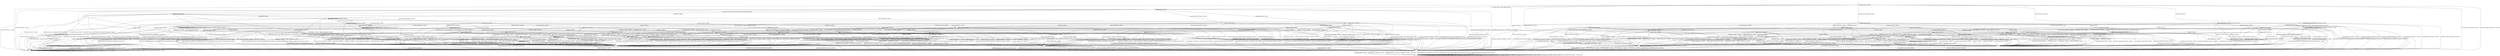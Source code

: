 digraph h15 {
s0 [label="s0"];
s1 [label="s1"];
s2 [label="s2"];
s6 [label="s6"];
s8 [label="s8"];
s11 [label="s11"];
s12 [label="s12"];
s13 [label="s13"];
s3 [label="s3"];
s4 [label="s4"];
s7 [label="s7"];
s9 [label="s9"];
s10 [label="s10"];
s14 [label="s14"];
s15 [label="s15"];
s16 [label="s16"];
s22 [label="s22"];
s24 [label="s24"];
s40 [label="s40"];
s42 [label="s42"];
s48 [label="s48"];
s49 [label="s49"];
s5 [label="s5"];
s17 [label="s17"];
s18 [label="s18"];
s19 [label="s19"];
s23 [label="s23"];
s25 [label="s25"];
s27 [label="s27"];
s28 [label="s28"];
s29 [label="s29"];
s33 [label="s33"];
s41 [label="s41"];
s43 [label="s43"];
s44 [label="s44"];
s45 [label="s45"];
s46 [label="s46"];
s50 [label="s50"];
s52 [label="s52"];
s56 [label="s56"];
s20 [label="s20"];
s26 [label="s26"];
s30 [label="s30"];
s31 [label="s31"];
s32 [label="s32"];
s34 [label="s34"];
s37 [label="s37"];
s47 [label="s47"];
s53 [label="s53"];
s57 [label="s57"];
s58 [label="s58"];
s59 [label="s59"];
s60 [label="s60"];
s21 [label="s21"];
s35 [label="s35"];
s36 [label="s36"];
s38 [label="s38"];
s51 [label="s51"];
s54 [label="s54"];
s55 [label="s55"];
s61 [label="s61"];
s62 [label="s62"];
s39 [label="s39"];
s63 [label="s63"];
s0 -> s1 [label="RSA_CLIENT_HELLO / HELLO_VERIFY_REQUEST"];
s0 -> s2 [label="RSA_CLIENT_KEY_EXCHANGE / TIMEOUT"];
s0 -> s8 [label="CHANGE_CIPHER_SPEC / TIMEOUT"];
s0 -> s11 [label="FINISHED / TIMEOUT"];
s0 -> s0 [label="APPLICATION / TIMEOUT"];
s0 -> s12 [label="CERTIFICATE / TIMEOUT"];
s0 -> s13 [label="EMPTY_CERTIFICATE / TIMEOUT"];
s0 -> s11 [label="CERTIFICATE_VERIFY / TIMEOUT"];
s0 -> s6 [label="Alert(WARNING,CLOSE_NOTIFY) / TIMEOUT"];
s0 -> s6 [label="Alert(FATAL,UNEXPECTED_MESSAGE) / TIMEOUT"];
s1 -> s3 [label="RSA_CLIENT_HELLO / SERVER_HELLO,CERTIFICATE,SERVER_HELLO_DONE"];
s1 -> s4 [label="RSA_CLIENT_KEY_EXCHANGE / TIMEOUT"];
s1 -> s8 [label="CHANGE_CIPHER_SPEC / TIMEOUT"];
s1 -> s10 [label="FINISHED / TIMEOUT"];
s1 -> s1 [label="APPLICATION / TIMEOUT"];
s1 -> s14 [label="CERTIFICATE / TIMEOUT"];
s1 -> s15 [label="EMPTY_CERTIFICATE / TIMEOUT"];
s1 -> s10 [label="CERTIFICATE_VERIFY / TIMEOUT"];
s1 -> s6 [label="Alert(WARNING,CLOSE_NOTIFY) / Alert(WARNING,CLOSE_NOTIFY)"];
s1 -> s6 [label="Alert(FATAL,UNEXPECTED_MESSAGE) / TIMEOUT"];
s2 -> s40 [label="RSA_CLIENT_HELLO / TIMEOUT"];
s2 -> s11 [label="RSA_CLIENT_KEY_EXCHANGE / TIMEOUT"];
s2 -> s9 [label="CHANGE_CIPHER_SPEC / TIMEOUT"];
s2 -> s48 [label="FINISHED / TIMEOUT"];
s2 -> s2 [label="APPLICATION / TIMEOUT"];
s2 -> s42 [label="CERTIFICATE / TIMEOUT"];
s2 -> s42 [label="EMPTY_CERTIFICATE / TIMEOUT"];
s2 -> s22 [label="CERTIFICATE_VERIFY / TIMEOUT"];
s2 -> s6 [label="Alert(WARNING,CLOSE_NOTIFY) / TIMEOUT"];
s2 -> s6 [label="Alert(FATAL,UNEXPECTED_MESSAGE) / TIMEOUT"];
s6 -> s7 [label="RSA_CLIENT_HELLO / TIMEOUT"];
s6 -> s7 [label="RSA_CLIENT_KEY_EXCHANGE / TIMEOUT"];
s6 -> s7 [label="CHANGE_CIPHER_SPEC / TIMEOUT"];
s6 -> s7 [label="FINISHED / TIMEOUT"];
s6 -> s7 [label="APPLICATION / TIMEOUT"];
s6 -> s7 [label="CERTIFICATE / TIMEOUT"];
s6 -> s7 [label="EMPTY_CERTIFICATE / TIMEOUT"];
s6 -> s7 [label="CERTIFICATE_VERIFY / TIMEOUT"];
s6 -> s7 [label="Alert(WARNING,CLOSE_NOTIFY) / TIMEOUT"];
s6 -> s7 [label="Alert(FATAL,UNEXPECTED_MESSAGE) / TIMEOUT"];
s8 -> s8 [label="RSA_CLIENT_HELLO / TIMEOUT"];
s8 -> s8 [label="RSA_CLIENT_KEY_EXCHANGE / TIMEOUT"];
s8 -> s8 [label="CHANGE_CIPHER_SPEC / TIMEOUT"];
s8 -> s8 [label="FINISHED / TIMEOUT"];
s8 -> s8 [label="APPLICATION / TIMEOUT"];
s8 -> s8 [label="CERTIFICATE / TIMEOUT"];
s8 -> s8 [label="EMPTY_CERTIFICATE / TIMEOUT"];
s8 -> s8 [label="CERTIFICATE_VERIFY / TIMEOUT"];
s8 -> s8 [label="Alert(WARNING,CLOSE_NOTIFY) / TIMEOUT"];
s8 -> s8 [label="Alert(FATAL,UNEXPECTED_MESSAGE) / TIMEOUT"];
s11 -> s11 [label="RSA_CLIENT_HELLO / TIMEOUT"];
s11 -> s11 [label="RSA_CLIENT_KEY_EXCHANGE / TIMEOUT"];
s11 -> s8 [label="CHANGE_CIPHER_SPEC / TIMEOUT"];
s11 -> s11 [label="FINISHED / TIMEOUT"];
s11 -> s11 [label="APPLICATION / TIMEOUT"];
s11 -> s11 [label="CERTIFICATE / TIMEOUT"];
s11 -> s11 [label="EMPTY_CERTIFICATE / TIMEOUT"];
s11 -> s11 [label="CERTIFICATE_VERIFY / TIMEOUT"];
s11 -> s6 [label="Alert(WARNING,CLOSE_NOTIFY) / TIMEOUT"];
s11 -> s6 [label="Alert(FATAL,UNEXPECTED_MESSAGE) / TIMEOUT"];
s12 -> s12 [label="RSA_CLIENT_HELLO / TIMEOUT"];
s12 -> s24 [label="RSA_CLIENT_KEY_EXCHANGE / TIMEOUT"];
s12 -> s8 [label="CHANGE_CIPHER_SPEC / TIMEOUT"];
s12 -> s24 [label="FINISHED / TIMEOUT"];
s12 -> s12 [label="APPLICATION / TIMEOUT"];
s12 -> s11 [label="CERTIFICATE / TIMEOUT"];
s12 -> s11 [label="EMPTY_CERTIFICATE / TIMEOUT"];
s12 -> s16 [label="CERTIFICATE_VERIFY / TIMEOUT"];
s12 -> s6 [label="Alert(WARNING,CLOSE_NOTIFY) / TIMEOUT"];
s12 -> s6 [label="Alert(FATAL,UNEXPECTED_MESSAGE) / TIMEOUT"];
s13 -> s13 [label="RSA_CLIENT_HELLO / TIMEOUT"];
s13 -> s42 [label="RSA_CLIENT_KEY_EXCHANGE / TIMEOUT"];
s13 -> s9 [label="CHANGE_CIPHER_SPEC / TIMEOUT"];
s13 -> s49 [label="FINISHED / TIMEOUT"];
s13 -> s13 [label="APPLICATION / TIMEOUT"];
s13 -> s11 [label="CERTIFICATE / TIMEOUT"];
s13 -> s11 [label="EMPTY_CERTIFICATE / TIMEOUT"];
s13 -> s16 [label="CERTIFICATE_VERIFY / TIMEOUT"];
s13 -> s6 [label="Alert(WARNING,CLOSE_NOTIFY) / TIMEOUT"];
s13 -> s6 [label="Alert(FATAL,UNEXPECTED_MESSAGE) / TIMEOUT"];
s3 -> s6 [label="RSA_CLIENT_HELLO / Alert(FATAL,UNEXPECTED_MESSAGE)"];
s3 -> s18 [label="RSA_CLIENT_KEY_EXCHANGE / TIMEOUT"];
s3 -> s8 [label="CHANGE_CIPHER_SPEC / TIMEOUT"];
s3 -> s10 [label="FINISHED / TIMEOUT"];
s3 -> s3 [label="APPLICATION / TIMEOUT"];
s3 -> s14 [label="CERTIFICATE / TIMEOUT"];
s3 -> s15 [label="EMPTY_CERTIFICATE / TIMEOUT"];
s3 -> s10 [label="CERTIFICATE_VERIFY / TIMEOUT"];
s3 -> s6 [label="Alert(WARNING,CLOSE_NOTIFY) / Alert(WARNING,CLOSE_NOTIFY)"];
s3 -> s6 [label="Alert(FATAL,UNEXPECTED_MESSAGE) / TIMEOUT"];
s4 -> s27 [label="RSA_CLIENT_HELLO / TIMEOUT"];
s4 -> s10 [label="RSA_CLIENT_KEY_EXCHANGE / TIMEOUT"];
s4 -> s5 [label="CHANGE_CIPHER_SPEC / TIMEOUT"];
s4 -> s33 [label="FINISHED / TIMEOUT"];
s4 -> s4 [label="APPLICATION / TIMEOUT"];
s4 -> s19 [label="CERTIFICATE / TIMEOUT"];
s4 -> s19 [label="EMPTY_CERTIFICATE / TIMEOUT"];
s4 -> s23 [label="CERTIFICATE_VERIFY / TIMEOUT"];
s4 -> s6 [label="Alert(WARNING,CLOSE_NOTIFY) / Alert(WARNING,CLOSE_NOTIFY)"];
s4 -> s6 [label="Alert(FATAL,UNEXPECTED_MESSAGE) / TIMEOUT"];
s7 -> s7 [label="RSA_CLIENT_HELLO / SOCKET_CLOSED"];
s7 -> s7 [label="RSA_CLIENT_KEY_EXCHANGE / SOCKET_CLOSED"];
s7 -> s7 [label="CHANGE_CIPHER_SPEC / SOCKET_CLOSED"];
s7 -> s7 [label="FINISHED / SOCKET_CLOSED"];
s7 -> s7 [label="APPLICATION / SOCKET_CLOSED"];
s7 -> s7 [label="CERTIFICATE / SOCKET_CLOSED"];
s7 -> s7 [label="EMPTY_CERTIFICATE / SOCKET_CLOSED"];
s7 -> s7 [label="CERTIFICATE_VERIFY / SOCKET_CLOSED"];
s7 -> s7 [label="Alert(WARNING,CLOSE_NOTIFY) / SOCKET_CLOSED"];
s7 -> s7 [label="Alert(FATAL,UNEXPECTED_MESSAGE) / SOCKET_CLOSED"];
s9 -> s6 [label="RSA_CLIENT_HELLO / TIMEOUT"];
s9 -> s6 [label="RSA_CLIENT_KEY_EXCHANGE / TIMEOUT"];
s9 -> s8 [label="CHANGE_CIPHER_SPEC / TIMEOUT"];
s9 -> s6 [label="FINISHED / TIMEOUT"];
s9 -> s9 [label="APPLICATION / TIMEOUT"];
s9 -> s6 [label="CERTIFICATE / TIMEOUT"];
s9 -> s6 [label="EMPTY_CERTIFICATE / TIMEOUT"];
s9 -> s6 [label="CERTIFICATE_VERIFY / TIMEOUT"];
s9 -> s9 [label="Alert(WARNING,CLOSE_NOTIFY) / TIMEOUT"];
s9 -> s9 [label="Alert(FATAL,UNEXPECTED_MESSAGE) / TIMEOUT"];
s10 -> s10 [label="RSA_CLIENT_HELLO / TIMEOUT"];
s10 -> s10 [label="RSA_CLIENT_KEY_EXCHANGE / TIMEOUT"];
s10 -> s8 [label="CHANGE_CIPHER_SPEC / TIMEOUT"];
s10 -> s10 [label="FINISHED / TIMEOUT"];
s10 -> s10 [label="APPLICATION / TIMEOUT"];
s10 -> s10 [label="CERTIFICATE / TIMEOUT"];
s10 -> s10 [label="EMPTY_CERTIFICATE / TIMEOUT"];
s10 -> s10 [label="CERTIFICATE_VERIFY / TIMEOUT"];
s10 -> s6 [label="Alert(WARNING,CLOSE_NOTIFY) / Alert(WARNING,CLOSE_NOTIFY)"];
s10 -> s6 [label="Alert(FATAL,UNEXPECTED_MESSAGE) / TIMEOUT"];
s14 -> s41 [label="RSA_CLIENT_HELLO / TIMEOUT"];
s14 -> s25 [label="RSA_CLIENT_KEY_EXCHANGE / TIMEOUT"];
s14 -> s8 [label="CHANGE_CIPHER_SPEC / TIMEOUT"];
s14 -> s14 [label="FINISHED / TIMEOUT"];
s14 -> s14 [label="APPLICATION / TIMEOUT"];
s14 -> s10 [label="CERTIFICATE / TIMEOUT"];
s14 -> s10 [label="EMPTY_CERTIFICATE / TIMEOUT"];
s14 -> s17 [label="CERTIFICATE_VERIFY / TIMEOUT"];
s14 -> s6 [label="Alert(WARNING,CLOSE_NOTIFY) / Alert(WARNING,CLOSE_NOTIFY)"];
s14 -> s6 [label="Alert(FATAL,UNEXPECTED_MESSAGE) / TIMEOUT"];
s15 -> s28 [label="RSA_CLIENT_HELLO / TIMEOUT"];
s15 -> s19 [label="RSA_CLIENT_KEY_EXCHANGE / TIMEOUT"];
s15 -> s5 [label="CHANGE_CIPHER_SPEC / TIMEOUT"];
s15 -> s29 [label="FINISHED / TIMEOUT"];
s15 -> s15 [label="APPLICATION / TIMEOUT"];
s15 -> s10 [label="CERTIFICATE / TIMEOUT"];
s15 -> s10 [label="EMPTY_CERTIFICATE / TIMEOUT"];
s15 -> s17 [label="CERTIFICATE_VERIFY / TIMEOUT"];
s15 -> s6 [label="Alert(WARNING,CLOSE_NOTIFY) / Alert(WARNING,CLOSE_NOTIFY)"];
s15 -> s6 [label="Alert(FATAL,UNEXPECTED_MESSAGE) / TIMEOUT"];
s16 -> s45 [label="RSA_CLIENT_HELLO / TIMEOUT"];
s16 -> s43 [label="RSA_CLIENT_KEY_EXCHANGE / TIMEOUT"];
s16 -> s9 [label="CHANGE_CIPHER_SPEC / TIMEOUT"];
s16 -> s50 [label="FINISHED / TIMEOUT"];
s16 -> s16 [label="APPLICATION / TIMEOUT"];
s16 -> s11 [label="CERTIFICATE / TIMEOUT"];
s16 -> s11 [label="EMPTY_CERTIFICATE / TIMEOUT"];
s16 -> s11 [label="CERTIFICATE_VERIFY / TIMEOUT"];
s16 -> s6 [label="Alert(WARNING,CLOSE_NOTIFY) / TIMEOUT"];
s16 -> s6 [label="Alert(FATAL,UNEXPECTED_MESSAGE) / TIMEOUT"];
s22 -> s46 [label="RSA_CLIENT_HELLO / TIMEOUT"];
s22 -> s11 [label="RSA_CLIENT_KEY_EXCHANGE / TIMEOUT"];
s22 -> s9 [label="CHANGE_CIPHER_SPEC / TIMEOUT"];
s22 -> s52 [label="FINISHED / TIMEOUT"];
s22 -> s22 [label="APPLICATION / TIMEOUT"];
s22 -> s43 [label="CERTIFICATE / TIMEOUT"];
s22 -> s43 [label="EMPTY_CERTIFICATE / TIMEOUT"];
s22 -> s11 [label="CERTIFICATE_VERIFY / TIMEOUT"];
s22 -> s6 [label="Alert(WARNING,CLOSE_NOTIFY) / TIMEOUT"];
s22 -> s6 [label="Alert(FATAL,UNEXPECTED_MESSAGE) / TIMEOUT"];
s24 -> s24 [label="RSA_CLIENT_HELLO / TIMEOUT"];
s24 -> s11 [label="RSA_CLIENT_KEY_EXCHANGE / TIMEOUT"];
s24 -> s8 [label="CHANGE_CIPHER_SPEC / TIMEOUT"];
s24 -> s24 [label="FINISHED / TIMEOUT"];
s24 -> s24 [label="APPLICATION / TIMEOUT"];
s24 -> s11 [label="CERTIFICATE / TIMEOUT"];
s24 -> s11 [label="EMPTY_CERTIFICATE / TIMEOUT"];
s24 -> s43 [label="CERTIFICATE_VERIFY / TIMEOUT"];
s24 -> s6 [label="Alert(WARNING,CLOSE_NOTIFY) / TIMEOUT"];
s24 -> s6 [label="Alert(FATAL,UNEXPECTED_MESSAGE) / TIMEOUT"];
s40 -> s11 [label="RSA_CLIENT_HELLO / TIMEOUT"];
s40 -> s11 [label="RSA_CLIENT_KEY_EXCHANGE / TIMEOUT"];
s40 -> s9 [label="CHANGE_CIPHER_SPEC / TIMEOUT"];
s40 -> s56 [label="FINISHED / TIMEOUT"];
s40 -> s40 [label="APPLICATION / TIMEOUT"];
s40 -> s44 [label="CERTIFICATE / TIMEOUT"];
s40 -> s44 [label="EMPTY_CERTIFICATE / TIMEOUT"];
s40 -> s46 [label="CERTIFICATE_VERIFY / TIMEOUT"];
s40 -> s6 [label="Alert(WARNING,CLOSE_NOTIFY) / TIMEOUT"];
s40 -> s6 [label="Alert(FATAL,UNEXPECTED_MESSAGE) / TIMEOUT"];
s42 -> s44 [label="RSA_CLIENT_HELLO / TIMEOUT"];
s42 -> s11 [label="RSA_CLIENT_KEY_EXCHANGE / TIMEOUT"];
s42 -> s9 [label="CHANGE_CIPHER_SPEC / TIMEOUT"];
s42 -> s49 [label="FINISHED / TIMEOUT"];
s42 -> s42 [label="APPLICATION / TIMEOUT"];
s42 -> s11 [label="CERTIFICATE / TIMEOUT"];
s42 -> s11 [label="EMPTY_CERTIFICATE / TIMEOUT"];
s42 -> s43 [label="CERTIFICATE_VERIFY / TIMEOUT"];
s42 -> s6 [label="Alert(WARNING,CLOSE_NOTIFY) / TIMEOUT"];
s42 -> s6 [label="Alert(FATAL,UNEXPECTED_MESSAGE) / TIMEOUT"];
s48 -> s56 [label="RSA_CLIENT_HELLO / TIMEOUT"];
s48 -> s11 [label="RSA_CLIENT_KEY_EXCHANGE / TIMEOUT"];
s48 -> s9 [label="CHANGE_CIPHER_SPEC / TIMEOUT"];
s48 -> s11 [label="FINISHED / TIMEOUT"];
s48 -> s48 [label="APPLICATION / TIMEOUT"];
s48 -> s49 [label="CERTIFICATE / TIMEOUT"];
s48 -> s49 [label="EMPTY_CERTIFICATE / TIMEOUT"];
s48 -> s52 [label="CERTIFICATE_VERIFY / TIMEOUT"];
s48 -> s6 [label="Alert(WARNING,CLOSE_NOTIFY) / TIMEOUT"];
s48 -> s6 [label="Alert(FATAL,UNEXPECTED_MESSAGE) / TIMEOUT"];
s49 -> s57 [label="RSA_CLIENT_HELLO / TIMEOUT"];
s49 -> s49 [label="RSA_CLIENT_KEY_EXCHANGE / TIMEOUT"];
s49 -> s9 [label="CHANGE_CIPHER_SPEC / TIMEOUT"];
s49 -> s11 [label="FINISHED / TIMEOUT"];
s49 -> s49 [label="APPLICATION / TIMEOUT"];
s49 -> s11 [label="CERTIFICATE / TIMEOUT"];
s49 -> s11 [label="EMPTY_CERTIFICATE / TIMEOUT"];
s49 -> s50 [label="CERTIFICATE_VERIFY / TIMEOUT"];
s49 -> s6 [label="Alert(WARNING,CLOSE_NOTIFY) / TIMEOUT"];
s49 -> s6 [label="Alert(FATAL,UNEXPECTED_MESSAGE) / TIMEOUT"];
s5 -> s6 [label="RSA_CLIENT_HELLO / Alert(FATAL,UNEXPECTED_MESSAGE)"];
s5 -> s6 [label="RSA_CLIENT_KEY_EXCHANGE / Alert(FATAL,UNEXPECTED_MESSAGE)"];
s5 -> s8 [label="CHANGE_CIPHER_SPEC / TIMEOUT"];
s5 -> s6 [label="FINISHED / Alert(FATAL,UNEXPECTED_MESSAGE)"];
s5 -> s5 [label="APPLICATION / TIMEOUT"];
s5 -> s6 [label="CERTIFICATE / Alert(FATAL,UNEXPECTED_MESSAGE)"];
s5 -> s6 [label="EMPTY_CERTIFICATE / Alert(FATAL,UNEXPECTED_MESSAGE)"];
s5 -> s6 [label="CERTIFICATE_VERIFY / Alert(FATAL,UNEXPECTED_MESSAGE)"];
s5 -> s5 [label="Alert(WARNING,CLOSE_NOTIFY) / TIMEOUT"];
s5 -> s5 [label="Alert(FATAL,UNEXPECTED_MESSAGE) / TIMEOUT"];
s17 -> s30 [label="RSA_CLIENT_HELLO / TIMEOUT"];
s17 -> s26 [label="RSA_CLIENT_KEY_EXCHANGE / TIMEOUT"];
s17 -> s5 [label="CHANGE_CIPHER_SPEC / TIMEOUT"];
s17 -> s31 [label="FINISHED / TIMEOUT"];
s17 -> s17 [label="APPLICATION / TIMEOUT"];
s17 -> s10 [label="CERTIFICATE / TIMEOUT"];
s17 -> s10 [label="EMPTY_CERTIFICATE / TIMEOUT"];
s17 -> s10 [label="CERTIFICATE_VERIFY / TIMEOUT"];
s17 -> s6 [label="Alert(WARNING,CLOSE_NOTIFY) / Alert(WARNING,CLOSE_NOTIFY)"];
s17 -> s6 [label="Alert(FATAL,UNEXPECTED_MESSAGE) / TIMEOUT"];
s18 -> s27 [label="RSA_CLIENT_HELLO / TIMEOUT"];
s18 -> s10 [label="RSA_CLIENT_KEY_EXCHANGE / TIMEOUT"];
s18 -> s20 [label="CHANGE_CIPHER_SPEC / TIMEOUT"];
s18 -> s33 [label="FINISHED / TIMEOUT"];
s18 -> s18 [label="APPLICATION / TIMEOUT"];
s18 -> s19 [label="CERTIFICATE / TIMEOUT"];
s18 -> s19 [label="EMPTY_CERTIFICATE / TIMEOUT"];
s18 -> s23 [label="CERTIFICATE_VERIFY / TIMEOUT"];
s18 -> s6 [label="Alert(WARNING,CLOSE_NOTIFY) / Alert(WARNING,CLOSE_NOTIFY)"];
s18 -> s6 [label="Alert(FATAL,UNEXPECTED_MESSAGE) / TIMEOUT"];
s19 -> s34 [label="RSA_CLIENT_HELLO / TIMEOUT"];
s19 -> s10 [label="RSA_CLIENT_KEY_EXCHANGE / TIMEOUT"];
s19 -> s5 [label="CHANGE_CIPHER_SPEC / TIMEOUT"];
s19 -> s60 [label="FINISHED / TIMEOUT"];
s19 -> s19 [label="APPLICATION / TIMEOUT"];
s19 -> s10 [label="CERTIFICATE / TIMEOUT"];
s19 -> s10 [label="EMPTY_CERTIFICATE / TIMEOUT"];
s19 -> s26 [label="CERTIFICATE_VERIFY / TIMEOUT"];
s19 -> s6 [label="Alert(WARNING,CLOSE_NOTIFY) / Alert(WARNING,CLOSE_NOTIFY)"];
s19 -> s6 [label="Alert(FATAL,UNEXPECTED_MESSAGE) / TIMEOUT"];
s23 -> s32 [label="RSA_CLIENT_HELLO / TIMEOUT"];
s23 -> s10 [label="RSA_CLIENT_KEY_EXCHANGE / TIMEOUT"];
s23 -> s5 [label="CHANGE_CIPHER_SPEC / TIMEOUT"];
s23 -> s37 [label="FINISHED / TIMEOUT"];
s23 -> s23 [label="APPLICATION / TIMEOUT"];
s23 -> s26 [label="CERTIFICATE / TIMEOUT"];
s23 -> s26 [label="EMPTY_CERTIFICATE / TIMEOUT"];
s23 -> s10 [label="CERTIFICATE_VERIFY / TIMEOUT"];
s23 -> s6 [label="Alert(WARNING,CLOSE_NOTIFY) / Alert(WARNING,CLOSE_NOTIFY)"];
s23 -> s6 [label="Alert(FATAL,UNEXPECTED_MESSAGE) / TIMEOUT"];
s25 -> s41 [label="RSA_CLIENT_HELLO / TIMEOUT"];
s25 -> s10 [label="RSA_CLIENT_KEY_EXCHANGE / TIMEOUT"];
s25 -> s8 [label="CHANGE_CIPHER_SPEC / TIMEOUT"];
s25 -> s25 [label="FINISHED / TIMEOUT"];
s25 -> s25 [label="APPLICATION / TIMEOUT"];
s25 -> s10 [label="CERTIFICATE / TIMEOUT"];
s25 -> s10 [label="EMPTY_CERTIFICATE / TIMEOUT"];
s25 -> s26 [label="CERTIFICATE_VERIFY / TIMEOUT"];
s25 -> s6 [label="Alert(WARNING,CLOSE_NOTIFY) / Alert(WARNING,CLOSE_NOTIFY)"];
s25 -> s6 [label="Alert(FATAL,UNEXPECTED_MESSAGE) / TIMEOUT"];
s27 -> s10 [label="RSA_CLIENT_HELLO / TIMEOUT"];
s27 -> s10 [label="RSA_CLIENT_KEY_EXCHANGE / TIMEOUT"];
s27 -> s5 [label="CHANGE_CIPHER_SPEC / TIMEOUT"];
s27 -> s51 [label="FINISHED / TIMEOUT"];
s27 -> s27 [label="APPLICATION / TIMEOUT"];
s27 -> s34 [label="CERTIFICATE / TIMEOUT"];
s27 -> s34 [label="EMPTY_CERTIFICATE / TIMEOUT"];
s27 -> s32 [label="CERTIFICATE_VERIFY / TIMEOUT"];
s27 -> s6 [label="Alert(WARNING,CLOSE_NOTIFY) / Alert(WARNING,CLOSE_NOTIFY)"];
s27 -> s6 [label="Alert(FATAL,UNEXPECTED_MESSAGE) / TIMEOUT"];
s28 -> s10 [label="RSA_CLIENT_HELLO / TIMEOUT"];
s28 -> s34 [label="RSA_CLIENT_KEY_EXCHANGE / TIMEOUT"];
s28 -> s5 [label="CHANGE_CIPHER_SPEC / TIMEOUT"];
s28 -> s53 [label="FINISHED / TIMEOUT"];
s28 -> s28 [label="APPLICATION / TIMEOUT"];
s28 -> s10 [label="CERTIFICATE / TIMEOUT"];
s28 -> s10 [label="EMPTY_CERTIFICATE / TIMEOUT"];
s28 -> s30 [label="CERTIFICATE_VERIFY / TIMEOUT"];
s28 -> s6 [label="Alert(WARNING,CLOSE_NOTIFY) / Alert(WARNING,CLOSE_NOTIFY)"];
s28 -> s6 [label="Alert(FATAL,UNEXPECTED_MESSAGE) / TIMEOUT"];
s29 -> s53 [label="RSA_CLIENT_HELLO / TIMEOUT"];
s29 -> s60 [label="RSA_CLIENT_KEY_EXCHANGE / TIMEOUT"];
s29 -> s5 [label="CHANGE_CIPHER_SPEC / TIMEOUT"];
s29 -> s10 [label="FINISHED / TIMEOUT"];
s29 -> s29 [label="APPLICATION / TIMEOUT"];
s29 -> s10 [label="CERTIFICATE / TIMEOUT"];
s29 -> s10 [label="EMPTY_CERTIFICATE / TIMEOUT"];
s29 -> s31 [label="CERTIFICATE_VERIFY / TIMEOUT"];
s29 -> s6 [label="Alert(WARNING,CLOSE_NOTIFY) / Alert(WARNING,CLOSE_NOTIFY)"];
s29 -> s6 [label="Alert(FATAL,UNEXPECTED_MESSAGE) / TIMEOUT"];
s33 -> s51 [label="RSA_CLIENT_HELLO / TIMEOUT"];
s33 -> s10 [label="RSA_CLIENT_KEY_EXCHANGE / TIMEOUT"];
s33 -> s5 [label="CHANGE_CIPHER_SPEC / TIMEOUT"];
s33 -> s10 [label="FINISHED / TIMEOUT"];
s33 -> s33 [label="APPLICATION / TIMEOUT"];
s33 -> s60 [label="CERTIFICATE / TIMEOUT"];
s33 -> s60 [label="EMPTY_CERTIFICATE / TIMEOUT"];
s33 -> s37 [label="CERTIFICATE_VERIFY / TIMEOUT"];
s33 -> s6 [label="Alert(WARNING,CLOSE_NOTIFY) / Alert(WARNING,CLOSE_NOTIFY)"];
s33 -> s6 [label="Alert(FATAL,UNEXPECTED_MESSAGE) / TIMEOUT"];
s41 -> s10 [label="RSA_CLIENT_HELLO / TIMEOUT"];
s41 -> s41 [label="RSA_CLIENT_KEY_EXCHANGE / TIMEOUT"];
s41 -> s8 [label="CHANGE_CIPHER_SPEC / TIMEOUT"];
s41 -> s41 [label="FINISHED / TIMEOUT"];
s41 -> s41 [label="APPLICATION / TIMEOUT"];
s41 -> s10 [label="CERTIFICATE / TIMEOUT"];
s41 -> s10 [label="EMPTY_CERTIFICATE / TIMEOUT"];
s41 -> s30 [label="CERTIFICATE_VERIFY / TIMEOUT"];
s41 -> s6 [label="Alert(WARNING,CLOSE_NOTIFY) / Alert(WARNING,CLOSE_NOTIFY)"];
s41 -> s6 [label="Alert(FATAL,UNEXPECTED_MESSAGE) / TIMEOUT"];
s43 -> s47 [label="RSA_CLIENT_HELLO / TIMEOUT"];
s43 -> s11 [label="RSA_CLIENT_KEY_EXCHANGE / TIMEOUT"];
s43 -> s9 [label="CHANGE_CIPHER_SPEC / TIMEOUT"];
s43 -> s50 [label="FINISHED / TIMEOUT"];
s43 -> s43 [label="APPLICATION / TIMEOUT"];
s43 -> s11 [label="CERTIFICATE / TIMEOUT"];
s43 -> s11 [label="EMPTY_CERTIFICATE / TIMEOUT"];
s43 -> s11 [label="CERTIFICATE_VERIFY / TIMEOUT"];
s43 -> s6 [label="Alert(WARNING,CLOSE_NOTIFY) / TIMEOUT"];
s43 -> s6 [label="Alert(FATAL,UNEXPECTED_MESSAGE) / TIMEOUT"];
s44 -> s11 [label="RSA_CLIENT_HELLO / TIMEOUT"];
s44 -> s11 [label="RSA_CLIENT_KEY_EXCHANGE / TIMEOUT"];
s44 -> s9 [label="CHANGE_CIPHER_SPEC / TIMEOUT"];
s44 -> s57 [label="FINISHED / TIMEOUT"];
s44 -> s44 [label="APPLICATION / TIMEOUT"];
s44 -> s11 [label="CERTIFICATE / TIMEOUT"];
s44 -> s11 [label="EMPTY_CERTIFICATE / TIMEOUT"];
s44 -> s47 [label="CERTIFICATE_VERIFY / TIMEOUT"];
s44 -> s6 [label="Alert(WARNING,CLOSE_NOTIFY) / TIMEOUT"];
s44 -> s6 [label="Alert(FATAL,UNEXPECTED_MESSAGE) / TIMEOUT"];
s45 -> s11 [label="RSA_CLIENT_HELLO / TIMEOUT"];
s45 -> s47 [label="RSA_CLIENT_KEY_EXCHANGE / TIMEOUT"];
s45 -> s9 [label="CHANGE_CIPHER_SPEC / TIMEOUT"];
s45 -> s58 [label="FINISHED / TIMEOUT"];
s45 -> s45 [label="APPLICATION / TIMEOUT"];
s45 -> s11 [label="CERTIFICATE / TIMEOUT"];
s45 -> s11 [label="EMPTY_CERTIFICATE / TIMEOUT"];
s45 -> s11 [label="CERTIFICATE_VERIFY / TIMEOUT"];
s45 -> s6 [label="Alert(WARNING,CLOSE_NOTIFY) / TIMEOUT"];
s45 -> s6 [label="Alert(FATAL,UNEXPECTED_MESSAGE) / TIMEOUT"];
s46 -> s11 [label="RSA_CLIENT_HELLO / TIMEOUT"];
s46 -> s11 [label="RSA_CLIENT_KEY_EXCHANGE / TIMEOUT"];
s46 -> s9 [label="CHANGE_CIPHER_SPEC / TIMEOUT"];
s46 -> s59 [label="FINISHED / TIMEOUT"];
s46 -> s46 [label="APPLICATION / TIMEOUT"];
s46 -> s47 [label="CERTIFICATE / TIMEOUT"];
s46 -> s47 [label="EMPTY_CERTIFICATE / TIMEOUT"];
s46 -> s11 [label="CERTIFICATE_VERIFY / TIMEOUT"];
s46 -> s6 [label="Alert(WARNING,CLOSE_NOTIFY) / TIMEOUT"];
s46 -> s6 [label="Alert(FATAL,UNEXPECTED_MESSAGE) / TIMEOUT"];
s50 -> s58 [label="RSA_CLIENT_HELLO / TIMEOUT"];
s50 -> s50 [label="RSA_CLIENT_KEY_EXCHANGE / TIMEOUT"];
s50 -> s9 [label="CHANGE_CIPHER_SPEC / TIMEOUT"];
s50 -> s11 [label="FINISHED / TIMEOUT"];
s50 -> s50 [label="APPLICATION / TIMEOUT"];
s50 -> s11 [label="CERTIFICATE / TIMEOUT"];
s50 -> s11 [label="EMPTY_CERTIFICATE / TIMEOUT"];
s50 -> s11 [label="CERTIFICATE_VERIFY / TIMEOUT"];
s50 -> s6 [label="Alert(WARNING,CLOSE_NOTIFY) / TIMEOUT"];
s50 -> s6 [label="Alert(FATAL,UNEXPECTED_MESSAGE) / TIMEOUT"];
s52 -> s59 [label="RSA_CLIENT_HELLO / TIMEOUT"];
s52 -> s11 [label="RSA_CLIENT_KEY_EXCHANGE / TIMEOUT"];
s52 -> s9 [label="CHANGE_CIPHER_SPEC / TIMEOUT"];
s52 -> s11 [label="FINISHED / TIMEOUT"];
s52 -> s52 [label="APPLICATION / TIMEOUT"];
s52 -> s50 [label="CERTIFICATE / TIMEOUT"];
s52 -> s50 [label="EMPTY_CERTIFICATE / TIMEOUT"];
s52 -> s11 [label="CERTIFICATE_VERIFY / TIMEOUT"];
s52 -> s6 [label="Alert(WARNING,CLOSE_NOTIFY) / TIMEOUT"];
s52 -> s6 [label="Alert(FATAL,UNEXPECTED_MESSAGE) / TIMEOUT"];
s56 -> s11 [label="RSA_CLIENT_HELLO / TIMEOUT"];
s56 -> s11 [label="RSA_CLIENT_KEY_EXCHANGE / TIMEOUT"];
s56 -> s9 [label="CHANGE_CIPHER_SPEC / TIMEOUT"];
s56 -> s11 [label="FINISHED / TIMEOUT"];
s56 -> s56 [label="APPLICATION / TIMEOUT"];
s56 -> s57 [label="CERTIFICATE / TIMEOUT"];
s56 -> s57 [label="EMPTY_CERTIFICATE / TIMEOUT"];
s56 -> s59 [label="CERTIFICATE_VERIFY / TIMEOUT"];
s56 -> s6 [label="Alert(WARNING,CLOSE_NOTIFY) / TIMEOUT"];
s56 -> s6 [label="Alert(FATAL,UNEXPECTED_MESSAGE) / TIMEOUT"];
s20 -> s51 [label="RSA_CLIENT_HELLO / TIMEOUT"];
s20 -> s10 [label="RSA_CLIENT_KEY_EXCHANGE / TIMEOUT"];
s20 -> s8 [label="CHANGE_CIPHER_SPEC / TIMEOUT"];
s20 -> s21 [label="FINISHED / CHANGE_CIPHER_SPEC,FINISHED,CHANGE_CIPHER_SPEC,FINISHED"];
s20 -> s20 [label="APPLICATION / TIMEOUT"];
s20 -> s35 [label="CERTIFICATE / TIMEOUT"];
s20 -> s35 [label="EMPTY_CERTIFICATE / TIMEOUT"];
s20 -> s36 [label="CERTIFICATE_VERIFY / TIMEOUT"];
s20 -> s20 [label="Alert(WARNING,CLOSE_NOTIFY) / TIMEOUT"];
s20 -> s20 [label="Alert(FATAL,UNEXPECTED_MESSAGE) / TIMEOUT"];
s26 -> s38 [label="RSA_CLIENT_HELLO / TIMEOUT"];
s26 -> s10 [label="RSA_CLIENT_KEY_EXCHANGE / TIMEOUT"];
s26 -> s5 [label="CHANGE_CIPHER_SPEC / TIMEOUT"];
s26 -> s61 [label="FINISHED / TIMEOUT"];
s26 -> s26 [label="APPLICATION / TIMEOUT"];
s26 -> s10 [label="CERTIFICATE / TIMEOUT"];
s26 -> s10 [label="EMPTY_CERTIFICATE / TIMEOUT"];
s26 -> s10 [label="CERTIFICATE_VERIFY / TIMEOUT"];
s26 -> s6 [label="Alert(WARNING,CLOSE_NOTIFY) / Alert(WARNING,CLOSE_NOTIFY)"];
s26 -> s6 [label="Alert(FATAL,UNEXPECTED_MESSAGE) / TIMEOUT"];
s30 -> s10 [label="RSA_CLIENT_HELLO / TIMEOUT"];
s30 -> s38 [label="RSA_CLIENT_KEY_EXCHANGE / TIMEOUT"];
s30 -> s5 [label="CHANGE_CIPHER_SPEC / TIMEOUT"];
s30 -> s54 [label="FINISHED / TIMEOUT"];
s30 -> s30 [label="APPLICATION / TIMEOUT"];
s30 -> s10 [label="CERTIFICATE / TIMEOUT"];
s30 -> s10 [label="EMPTY_CERTIFICATE / TIMEOUT"];
s30 -> s10 [label="CERTIFICATE_VERIFY / TIMEOUT"];
s30 -> s6 [label="Alert(WARNING,CLOSE_NOTIFY) / Alert(WARNING,CLOSE_NOTIFY)"];
s30 -> s6 [label="Alert(FATAL,UNEXPECTED_MESSAGE) / TIMEOUT"];
s31 -> s54 [label="RSA_CLIENT_HELLO / TIMEOUT"];
s31 -> s61 [label="RSA_CLIENT_KEY_EXCHANGE / TIMEOUT"];
s31 -> s5 [label="CHANGE_CIPHER_SPEC / TIMEOUT"];
s31 -> s10 [label="FINISHED / TIMEOUT"];
s31 -> s31 [label="APPLICATION / TIMEOUT"];
s31 -> s10 [label="CERTIFICATE / TIMEOUT"];
s31 -> s10 [label="EMPTY_CERTIFICATE / TIMEOUT"];
s31 -> s10 [label="CERTIFICATE_VERIFY / TIMEOUT"];
s31 -> s6 [label="Alert(WARNING,CLOSE_NOTIFY) / Alert(WARNING,CLOSE_NOTIFY)"];
s31 -> s6 [label="Alert(FATAL,UNEXPECTED_MESSAGE) / TIMEOUT"];
s32 -> s10 [label="RSA_CLIENT_HELLO / TIMEOUT"];
s32 -> s10 [label="RSA_CLIENT_KEY_EXCHANGE / TIMEOUT"];
s32 -> s5 [label="CHANGE_CIPHER_SPEC / TIMEOUT"];
s32 -> s55 [label="FINISHED / TIMEOUT"];
s32 -> s32 [label="APPLICATION / TIMEOUT"];
s32 -> s38 [label="CERTIFICATE / TIMEOUT"];
s32 -> s38 [label="EMPTY_CERTIFICATE / TIMEOUT"];
s32 -> s10 [label="CERTIFICATE_VERIFY / TIMEOUT"];
s32 -> s6 [label="Alert(WARNING,CLOSE_NOTIFY) / Alert(WARNING,CLOSE_NOTIFY)"];
s32 -> s6 [label="Alert(FATAL,UNEXPECTED_MESSAGE) / TIMEOUT"];
s34 -> s10 [label="RSA_CLIENT_HELLO / TIMEOUT"];
s34 -> s10 [label="RSA_CLIENT_KEY_EXCHANGE / TIMEOUT"];
s34 -> s5 [label="CHANGE_CIPHER_SPEC / TIMEOUT"];
s34 -> s62 [label="FINISHED / TIMEOUT"];
s34 -> s34 [label="APPLICATION / TIMEOUT"];
s34 -> s10 [label="CERTIFICATE / TIMEOUT"];
s34 -> s10 [label="EMPTY_CERTIFICATE / TIMEOUT"];
s34 -> s38 [label="CERTIFICATE_VERIFY / TIMEOUT"];
s34 -> s6 [label="Alert(WARNING,CLOSE_NOTIFY) / Alert(WARNING,CLOSE_NOTIFY)"];
s34 -> s6 [label="Alert(FATAL,UNEXPECTED_MESSAGE) / TIMEOUT"];
s37 -> s55 [label="RSA_CLIENT_HELLO / TIMEOUT"];
s37 -> s10 [label="RSA_CLIENT_KEY_EXCHANGE / TIMEOUT"];
s37 -> s5 [label="CHANGE_CIPHER_SPEC / TIMEOUT"];
s37 -> s10 [label="FINISHED / TIMEOUT"];
s37 -> s37 [label="APPLICATION / TIMEOUT"];
s37 -> s61 [label="CERTIFICATE / TIMEOUT"];
s37 -> s61 [label="EMPTY_CERTIFICATE / TIMEOUT"];
s37 -> s10 [label="CERTIFICATE_VERIFY / TIMEOUT"];
s37 -> s6 [label="Alert(WARNING,CLOSE_NOTIFY) / Alert(WARNING,CLOSE_NOTIFY)"];
s37 -> s6 [label="Alert(FATAL,UNEXPECTED_MESSAGE) / TIMEOUT"];
s47 -> s11 [label="RSA_CLIENT_HELLO / TIMEOUT"];
s47 -> s11 [label="RSA_CLIENT_KEY_EXCHANGE / TIMEOUT"];
s47 -> s9 [label="CHANGE_CIPHER_SPEC / TIMEOUT"];
s47 -> s58 [label="FINISHED / TIMEOUT"];
s47 -> s47 [label="APPLICATION / TIMEOUT"];
s47 -> s11 [label="CERTIFICATE / TIMEOUT"];
s47 -> s11 [label="EMPTY_CERTIFICATE / TIMEOUT"];
s47 -> s11 [label="CERTIFICATE_VERIFY / TIMEOUT"];
s47 -> s6 [label="Alert(WARNING,CLOSE_NOTIFY) / TIMEOUT"];
s47 -> s6 [label="Alert(FATAL,UNEXPECTED_MESSAGE) / TIMEOUT"];
s53 -> s10 [label="RSA_CLIENT_HELLO / TIMEOUT"];
s53 -> s62 [label="RSA_CLIENT_KEY_EXCHANGE / TIMEOUT"];
s53 -> s5 [label="CHANGE_CIPHER_SPEC / TIMEOUT"];
s53 -> s10 [label="FINISHED / TIMEOUT"];
s53 -> s53 [label="APPLICATION / TIMEOUT"];
s53 -> s10 [label="CERTIFICATE / TIMEOUT"];
s53 -> s10 [label="EMPTY_CERTIFICATE / TIMEOUT"];
s53 -> s54 [label="CERTIFICATE_VERIFY / TIMEOUT"];
s53 -> s6 [label="Alert(WARNING,CLOSE_NOTIFY) / Alert(WARNING,CLOSE_NOTIFY)"];
s53 -> s6 [label="Alert(FATAL,UNEXPECTED_MESSAGE) / TIMEOUT"];
s57 -> s11 [label="RSA_CLIENT_HELLO / TIMEOUT"];
s57 -> s11 [label="RSA_CLIENT_KEY_EXCHANGE / TIMEOUT"];
s57 -> s9 [label="CHANGE_CIPHER_SPEC / TIMEOUT"];
s57 -> s11 [label="FINISHED / TIMEOUT"];
s57 -> s57 [label="APPLICATION / TIMEOUT"];
s57 -> s11 [label="CERTIFICATE / TIMEOUT"];
s57 -> s11 [label="EMPTY_CERTIFICATE / TIMEOUT"];
s57 -> s58 [label="CERTIFICATE_VERIFY / TIMEOUT"];
s57 -> s6 [label="Alert(WARNING,CLOSE_NOTIFY) / TIMEOUT"];
s57 -> s6 [label="Alert(FATAL,UNEXPECTED_MESSAGE) / TIMEOUT"];
s58 -> s11 [label="RSA_CLIENT_HELLO / TIMEOUT"];
s58 -> s58 [label="RSA_CLIENT_KEY_EXCHANGE / TIMEOUT"];
s58 -> s9 [label="CHANGE_CIPHER_SPEC / TIMEOUT"];
s58 -> s11 [label="FINISHED / TIMEOUT"];
s58 -> s58 [label="APPLICATION / TIMEOUT"];
s58 -> s11 [label="CERTIFICATE / TIMEOUT"];
s58 -> s11 [label="EMPTY_CERTIFICATE / TIMEOUT"];
s58 -> s11 [label="CERTIFICATE_VERIFY / TIMEOUT"];
s58 -> s6 [label="Alert(WARNING,CLOSE_NOTIFY) / TIMEOUT"];
s58 -> s6 [label="Alert(FATAL,UNEXPECTED_MESSAGE) / TIMEOUT"];
s59 -> s11 [label="RSA_CLIENT_HELLO / TIMEOUT"];
s59 -> s11 [label="RSA_CLIENT_KEY_EXCHANGE / TIMEOUT"];
s59 -> s9 [label="CHANGE_CIPHER_SPEC / TIMEOUT"];
s59 -> s11 [label="FINISHED / TIMEOUT"];
s59 -> s59 [label="APPLICATION / TIMEOUT"];
s59 -> s58 [label="CERTIFICATE / TIMEOUT"];
s59 -> s58 [label="EMPTY_CERTIFICATE / TIMEOUT"];
s59 -> s11 [label="CERTIFICATE_VERIFY / TIMEOUT"];
s59 -> s6 [label="Alert(WARNING,CLOSE_NOTIFY) / TIMEOUT"];
s59 -> s6 [label="Alert(FATAL,UNEXPECTED_MESSAGE) / TIMEOUT"];
s60 -> s62 [label="RSA_CLIENT_HELLO / TIMEOUT"];
s60 -> s10 [label="RSA_CLIENT_KEY_EXCHANGE / TIMEOUT"];
s60 -> s5 [label="CHANGE_CIPHER_SPEC / TIMEOUT"];
s60 -> s10 [label="FINISHED / TIMEOUT"];
s60 -> s60 [label="APPLICATION / TIMEOUT"];
s60 -> s10 [label="CERTIFICATE / TIMEOUT"];
s60 -> s10 [label="EMPTY_CERTIFICATE / TIMEOUT"];
s60 -> s61 [label="CERTIFICATE_VERIFY / TIMEOUT"];
s60 -> s6 [label="Alert(WARNING,CLOSE_NOTIFY) / Alert(WARNING,CLOSE_NOTIFY)"];
s60 -> s6 [label="Alert(FATAL,UNEXPECTED_MESSAGE) / TIMEOUT"];
s21 -> s21 [label="RSA_CLIENT_HELLO / TIMEOUT"];
s21 -> s21 [label="RSA_CLIENT_KEY_EXCHANGE / TIMEOUT"];
s21 -> s8 [label="CHANGE_CIPHER_SPEC / TIMEOUT"];
s21 -> s21 [label="FINISHED / TIMEOUT"];
s21 -> s6 [label="APPLICATION / APPLICATION"];
s21 -> s21 [label="CERTIFICATE / TIMEOUT"];
s21 -> s21 [label="EMPTY_CERTIFICATE / TIMEOUT"];
s21 -> s21 [label="CERTIFICATE_VERIFY / TIMEOUT"];
s21 -> s6 [label="Alert(WARNING,CLOSE_NOTIFY) / TIMEOUT"];
s21 -> s6 [label="Alert(FATAL,UNEXPECTED_MESSAGE) / TIMEOUT"];
s35 -> s62 [label="RSA_CLIENT_HELLO / TIMEOUT"];
s35 -> s10 [label="RSA_CLIENT_KEY_EXCHANGE / TIMEOUT"];
s35 -> s5 [label="CHANGE_CIPHER_SPEC / TIMEOUT"];
s35 -> s62 [label="FINISHED / TIMEOUT"];
s35 -> s10 [label="APPLICATION / TIMEOUT"];
s35 -> s10 [label="CERTIFICATE / TIMEOUT"];
s35 -> s10 [label="EMPTY_CERTIFICATE / TIMEOUT"];
s35 -> s39 [label="CERTIFICATE_VERIFY / TIMEOUT"];
s35 -> s6 [label="Alert(WARNING,CLOSE_NOTIFY) / Alert(WARNING,CLOSE_NOTIFY)"];
s35 -> s6 [label="Alert(FATAL,UNEXPECTED_MESSAGE) / TIMEOUT"];
s36 -> s55 [label="RSA_CLIENT_HELLO / TIMEOUT"];
s36 -> s10 [label="RSA_CLIENT_KEY_EXCHANGE / TIMEOUT"];
s36 -> s5 [label="CHANGE_CIPHER_SPEC / TIMEOUT"];
s36 -> s55 [label="FINISHED / TIMEOUT"];
s36 -> s10 [label="APPLICATION / TIMEOUT"];
s36 -> s39 [label="CERTIFICATE / TIMEOUT"];
s36 -> s39 [label="EMPTY_CERTIFICATE / TIMEOUT"];
s36 -> s10 [label="CERTIFICATE_VERIFY / TIMEOUT"];
s36 -> s6 [label="Alert(WARNING,CLOSE_NOTIFY) / Alert(WARNING,CLOSE_NOTIFY)"];
s36 -> s6 [label="Alert(FATAL,UNEXPECTED_MESSAGE) / TIMEOUT"];
s38 -> s10 [label="RSA_CLIENT_HELLO / TIMEOUT"];
s38 -> s10 [label="RSA_CLIENT_KEY_EXCHANGE / TIMEOUT"];
s38 -> s5 [label="CHANGE_CIPHER_SPEC / TIMEOUT"];
s38 -> s63 [label="FINISHED / TIMEOUT"];
s38 -> s38 [label="APPLICATION / TIMEOUT"];
s38 -> s10 [label="CERTIFICATE / TIMEOUT"];
s38 -> s10 [label="EMPTY_CERTIFICATE / TIMEOUT"];
s38 -> s10 [label="CERTIFICATE_VERIFY / TIMEOUT"];
s38 -> s6 [label="Alert(WARNING,CLOSE_NOTIFY) / Alert(WARNING,CLOSE_NOTIFY)"];
s38 -> s6 [label="Alert(FATAL,UNEXPECTED_MESSAGE) / TIMEOUT"];
s51 -> s10 [label="RSA_CLIENT_HELLO / TIMEOUT"];
s51 -> s10 [label="RSA_CLIENT_KEY_EXCHANGE / TIMEOUT"];
s51 -> s5 [label="CHANGE_CIPHER_SPEC / TIMEOUT"];
s51 -> s51 [label="FINISHED / TIMEOUT"];
s51 -> s10 [label="APPLICATION / TIMEOUT"];
s51 -> s62 [label="CERTIFICATE / TIMEOUT"];
s51 -> s62 [label="EMPTY_CERTIFICATE / TIMEOUT"];
s51 -> s55 [label="CERTIFICATE_VERIFY / TIMEOUT"];
s51 -> s6 [label="Alert(WARNING,CLOSE_NOTIFY) / Alert(WARNING,CLOSE_NOTIFY)"];
s51 -> s6 [label="Alert(FATAL,UNEXPECTED_MESSAGE) / TIMEOUT"];
s54 -> s10 [label="RSA_CLIENT_HELLO / TIMEOUT"];
s54 -> s63 [label="RSA_CLIENT_KEY_EXCHANGE / TIMEOUT"];
s54 -> s5 [label="CHANGE_CIPHER_SPEC / TIMEOUT"];
s54 -> s10 [label="FINISHED / TIMEOUT"];
s54 -> s54 [label="APPLICATION / TIMEOUT"];
s54 -> s10 [label="CERTIFICATE / TIMEOUT"];
s54 -> s10 [label="EMPTY_CERTIFICATE / TIMEOUT"];
s54 -> s10 [label="CERTIFICATE_VERIFY / TIMEOUT"];
s54 -> s6 [label="Alert(WARNING,CLOSE_NOTIFY) / Alert(WARNING,CLOSE_NOTIFY)"];
s54 -> s6 [label="Alert(FATAL,UNEXPECTED_MESSAGE) / TIMEOUT"];
s55 -> s10 [label="RSA_CLIENT_HELLO / TIMEOUT"];
s55 -> s10 [label="RSA_CLIENT_KEY_EXCHANGE / TIMEOUT"];
s55 -> s5 [label="CHANGE_CIPHER_SPEC / TIMEOUT"];
s55 -> s10 [label="FINISHED / TIMEOUT"];
s55 -> s55 [label="APPLICATION / TIMEOUT"];
s55 -> s63 [label="CERTIFICATE / TIMEOUT"];
s55 -> s63 [label="EMPTY_CERTIFICATE / TIMEOUT"];
s55 -> s10 [label="CERTIFICATE_VERIFY / TIMEOUT"];
s55 -> s6 [label="Alert(WARNING,CLOSE_NOTIFY) / Alert(WARNING,CLOSE_NOTIFY)"];
s55 -> s6 [label="Alert(FATAL,UNEXPECTED_MESSAGE) / TIMEOUT"];
s61 -> s63 [label="RSA_CLIENT_HELLO / TIMEOUT"];
s61 -> s10 [label="RSA_CLIENT_KEY_EXCHANGE / TIMEOUT"];
s61 -> s5 [label="CHANGE_CIPHER_SPEC / TIMEOUT"];
s61 -> s10 [label="FINISHED / TIMEOUT"];
s61 -> s61 [label="APPLICATION / TIMEOUT"];
s61 -> s10 [label="CERTIFICATE / TIMEOUT"];
s61 -> s10 [label="EMPTY_CERTIFICATE / TIMEOUT"];
s61 -> s10 [label="CERTIFICATE_VERIFY / TIMEOUT"];
s61 -> s6 [label="Alert(WARNING,CLOSE_NOTIFY) / Alert(WARNING,CLOSE_NOTIFY)"];
s61 -> s6 [label="Alert(FATAL,UNEXPECTED_MESSAGE) / TIMEOUT"];
s62 -> s10 [label="RSA_CLIENT_HELLO / TIMEOUT"];
s62 -> s10 [label="RSA_CLIENT_KEY_EXCHANGE / TIMEOUT"];
s62 -> s5 [label="CHANGE_CIPHER_SPEC / TIMEOUT"];
s62 -> s10 [label="FINISHED / TIMEOUT"];
s62 -> s62 [label="APPLICATION / TIMEOUT"];
s62 -> s10 [label="CERTIFICATE / TIMEOUT"];
s62 -> s10 [label="EMPTY_CERTIFICATE / TIMEOUT"];
s62 -> s63 [label="CERTIFICATE_VERIFY / TIMEOUT"];
s62 -> s6 [label="Alert(WARNING,CLOSE_NOTIFY) / Alert(WARNING,CLOSE_NOTIFY)"];
s62 -> s6 [label="Alert(FATAL,UNEXPECTED_MESSAGE) / TIMEOUT"];
s39 -> s63 [label="RSA_CLIENT_HELLO / TIMEOUT"];
s39 -> s10 [label="RSA_CLIENT_KEY_EXCHANGE / TIMEOUT"];
s39 -> s5 [label="CHANGE_CIPHER_SPEC / TIMEOUT"];
s39 -> s63 [label="FINISHED / TIMEOUT"];
s39 -> s10 [label="APPLICATION / TIMEOUT"];
s39 -> s10 [label="CERTIFICATE / TIMEOUT"];
s39 -> s10 [label="EMPTY_CERTIFICATE / TIMEOUT"];
s39 -> s10 [label="CERTIFICATE_VERIFY / TIMEOUT"];
s39 -> s6 [label="Alert(WARNING,CLOSE_NOTIFY) / Alert(WARNING,CLOSE_NOTIFY)"];
s39 -> s6 [label="Alert(FATAL,UNEXPECTED_MESSAGE) / TIMEOUT"];
s63 -> s10 [label="RSA_CLIENT_HELLO / TIMEOUT"];
s63 -> s10 [label="RSA_CLIENT_KEY_EXCHANGE / TIMEOUT"];
s63 -> s5 [label="CHANGE_CIPHER_SPEC / TIMEOUT"];
s63 -> s10 [label="FINISHED / TIMEOUT"];
s63 -> s63 [label="APPLICATION / TIMEOUT"];
s63 -> s10 [label="CERTIFICATE / TIMEOUT"];
s63 -> s10 [label="EMPTY_CERTIFICATE / TIMEOUT"];
s63 -> s10 [label="CERTIFICATE_VERIFY / TIMEOUT"];
s63 -> s6 [label="Alert(WARNING,CLOSE_NOTIFY) / Alert(WARNING,CLOSE_NOTIFY)"];
s63 -> s6 [label="Alert(FATAL,UNEXPECTED_MESSAGE) / TIMEOUT"];
__start0 [shape=none, label=""];
__start0 -> s0 [label=""];
}
